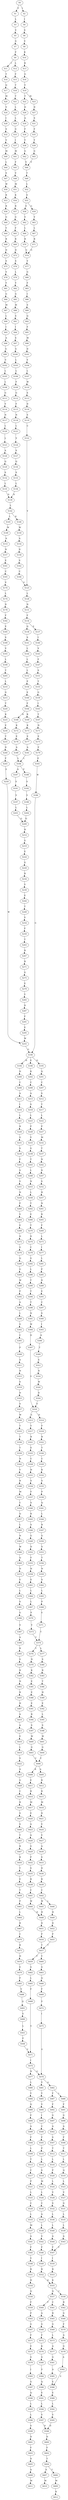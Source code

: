strict digraph  {
	S0 -> S1 [ label = V ];
	S0 -> S2 [ label = I ];
	S1 -> S3 [ label = L ];
	S2 -> S4 [ label = I ];
	S3 -> S5 [ label = V ];
	S4 -> S6 [ label = S ];
	S5 -> S7 [ label = G ];
	S6 -> S8 [ label = V ];
	S7 -> S9 [ label = F ];
	S8 -> S10 [ label = K ];
	S9 -> S11 [ label = I ];
	S9 -> S12 [ label = L ];
	S10 -> S13 [ label = R ];
	S11 -> S14 [ label = T ];
	S12 -> S15 [ label = F ];
	S13 -> S16 [ label = G ];
	S14 -> S17 [ label = Q ];
	S15 -> S18 [ label = T ];
	S16 -> S19 [ label = Y ];
	S17 -> S20 [ label = M ];
	S18 -> S21 [ label = T ];
	S19 -> S22 [ label = T ];
	S19 -> S23 [ label = M ];
	S20 -> S24 [ label = V ];
	S21 -> S25 [ label = L ];
	S22 -> S26 [ label = D ];
	S23 -> S27 [ label = D ];
	S24 -> S28 [ label = I ];
	S25 -> S29 [ label = L ];
	S26 -> S30 [ label = A ];
	S27 -> S31 [ label = S ];
	S28 -> S32 [ label = S ];
	S29 -> S33 [ label = G ];
	S30 -> S34 [ label = F ];
	S31 -> S35 [ label = F ];
	S32 -> S36 [ label = V ];
	S33 -> S37 [ label = I ];
	S34 -> S38 [ label = Y ];
	S35 -> S39 [ label = Y ];
	S36 -> S40 [ label = M ];
	S37 -> S41 [ label = M ];
	S38 -> S42 [ label = G ];
	S39 -> S43 [ label = G ];
	S40 -> S44 [ label = L ];
	S41 -> S45 [ label = F ];
	S42 -> S46 [ label = V ];
	S43 -> S46 [ label = V ];
	S44 -> S47 [ label = S ];
	S45 -> S48 [ label = V ];
	S46 -> S49 [ label = T ];
	S47 -> S50 [ label = W ];
	S48 -> S51 [ label = M ];
	S49 -> S52 [ label = L ];
	S50 -> S53 [ label = R ];
	S51 -> S54 [ label = K ];
	S52 -> S55 [ label = S ];
	S53 -> S56 [ label = R ];
	S54 -> S57 [ label = R ];
	S55 -> S58 [ label = S ];
	S55 -> S59 [ label = G ];
	S56 -> S60 [ label = G ];
	S57 -> S61 [ label = G ];
	S58 -> S62 [ label = V ];
	S59 -> S63 [ label = V ];
	S60 -> S64 [ label = Y ];
	S61 -> S65 [ label = F ];
	S62 -> S66 [ label = L ];
	S63 -> S67 [ label = L ];
	S64 -> S68 [ label = R ];
	S65 -> S69 [ label = R ];
	S66 -> S70 [ label = R ];
	S67 -> S71 [ label = R ];
	S68 -> S72 [ label = D ];
	S69 -> S73 [ label = D ];
	S70 -> S74 [ label = G ];
	S71 -> S74 [ label = G ];
	S72 -> S75 [ label = S ];
	S73 -> S76 [ label = S ];
	S74 -> S77 [ label = V ];
	S75 -> S78 [ label = V ];
	S76 -> S79 [ label = L ];
	S77 -> S80 [ label = G ];
	S78 -> S81 [ label = Y ];
	S79 -> S82 [ label = Y ];
	S80 -> S83 [ label = F ];
	S81 -> S84 [ label = G ];
	S82 -> S85 [ label = G ];
	S83 -> S86 [ label = I ];
	S84 -> S87 [ label = M ];
	S85 -> S88 [ label = M ];
	S86 -> S89 [ label = S ];
	S87 -> S90 [ label = L ];
	S88 -> S91 [ label = S ];
	S89 -> S92 [ label = Q ];
	S90 -> S93 [ label = I ];
	S91 -> S94 [ label = I ];
	S92 -> S95 [ label = F ];
	S93 -> S96 [ label = A ];
	S94 -> S97 [ label = S ];
	S95 -> S98 [ label = M ];
	S96 -> S99 [ label = G ];
	S97 -> S100 [ label = G ];
	S98 -> S101 [ label = D ];
	S99 -> S102 [ label = V ];
	S100 -> S103 [ label = L ];
	S101 -> S104 [ label = V ];
	S102 -> S105 [ label = L ];
	S103 -> S106 [ label = L ];
	S104 -> S107 [ label = L ];
	S105 -> S108 [ label = L ];
	S106 -> S109 [ label = F ];
	S107 -> S110 [ label = W ];
	S108 -> S111 [ label = G ];
	S109 -> S112 [ label = G ];
	S110 -> S113 [ label = S ];
	S111 -> S114 [ label = V ];
	S112 -> S115 [ label = F ];
	S113 -> S116 [ label = D ];
	S114 -> S117 [ label = N ];
	S115 -> S118 [ label = N ];
	S116 -> S119 [ label = S ];
	S117 -> S120 [ label = L ];
	S118 -> S121 [ label = L ];
	S119 -> S122 [ label = C ];
	S120 -> S123 [ label = L ];
	S121 -> S124 [ label = V ];
	S122 -> S125 [ label = V ];
	S123 -> S126 [ label = A ];
	S124 -> S127 [ label = S ];
	S125 -> S128 [ label = L ];
	S126 -> S129 [ label = Q ];
	S127 -> S130 [ label = Q ];
	S128 -> S131 [ label = N ];
	S129 -> S132 [ label = S ];
	S130 -> S133 [ label = S ];
	S131 -> S134 [ label = F ];
	S132 -> S135 [ label = L ];
	S133 -> S136 [ label = L ];
	S134 -> S137 [ label = E ];
	S134 -> S138 [ label = Q ];
	S135 -> S139 [ label = D ];
	S136 -> S139 [ label = D ];
	S137 -> S140 [ label = I ];
	S138 -> S141 [ label = S ];
	S139 -> S142 [ label = L ];
	S140 -> S143 [ label = V ];
	S141 -> S144 [ label = L ];
	S142 -> S145 [ label = L ];
	S142 -> S146 [ label = K ];
	S143 -> S147 [ label = F ];
	S144 -> S148 [ label = L ];
	S145 -> S149 [ label = W ];
	S146 -> S150 [ label = W ];
	S147 -> S151 [ label = S ];
	S148 -> S152 [ label = L ];
	S149 -> S153 [ label = A ];
	S150 -> S154 [ label = A ];
	S151 -> S155 [ label = T ];
	S152 -> S156 [ label = P ];
	S153 -> S157 [ label = N ];
	S154 -> S158 [ label = D ];
	S155 -> S159 [ label = G ];
	S156 -> S160 [ label = E ];
	S157 -> S161 [ label = E ];
	S158 -> S162 [ label = S ];
	S159 -> S163 [ label = I ];
	S160 -> S164 [ label = F ];
	S161 -> S165 [ label = C ];
	S162 -> S166 [ label = C ];
	S163 -> S167 [ label = T ];
	S164 -> S168 [ label = H ];
	S164 -> S169 [ label = R ];
	S165 -> S170 [ label = V ];
	S166 -> S125 [ label = V ];
	S167 -> S171 [ label = N ];
	S168 -> S172 [ label = K ];
	S169 -> S173 [ label = K ];
	S170 -> S174 [ label = L ];
	S171 -> S175 [ label = E ];
	S172 -> S176 [ label = E ];
	S173 -> S177 [ label = E ];
	S174 -> S178 [ label = D ];
	S175 -> S179 [ label = F ];
	S176 -> S180 [ label = A ];
	S177 -> S181 [ label = A ];
	S178 -> S182 [ label = F ];
	S179 -> S183 [ label = E ];
	S180 -> S184 [ label = L ];
	S181 -> S184 [ label = L ];
	S182 -> S185 [ label = E ];
	S183 -> S186 [ label = W ];
	S184 -> S187 [ label = A ];
	S184 -> S188 [ label = P ];
	S185 -> S189 [ label = S ];
	S186 -> S190 [ label = G ];
	S187 -> S191 [ label = V ];
	S188 -> S192 [ label = V ];
	S189 -> S193 [ label = V ];
	S190 -> S194 [ label = H ];
	S190 -> S195 [ label = D ];
	S190 -> S196 [ label = E ];
	S191 -> S197 [ label = V ];
	S192 -> S198 [ label = V ];
	S193 -> S199 [ label = L ];
	S194 -> S200 [ label = D ];
	S195 -> S201 [ label = Q ];
	S196 -> S202 [ label = K ];
	S197 -> S203 [ label = L ];
	S198 -> S204 [ label = L ];
	S199 -> S205 [ label = T ];
	S200 -> S206 [ label = C ];
	S201 -> S207 [ label = C ];
	S202 -> S208 [ label = C ];
	S203 -> S209 [ label = Q ];
	S204 -> S209 [ label = Q ];
	S205 -> S210 [ label = L ];
	S206 -> S211 [ label = A ];
	S207 -> S212 [ label = S ];
	S208 -> S213 [ label = A ];
	S209 -> S214 [ label = H ];
	S210 -> S215 [ label = G ];
	S211 -> S216 [ label = I ];
	S212 -> S217 [ label = T ];
	S213 -> S218 [ label = S ];
	S214 -> S219 [ label = G ];
	S215 -> S220 [ label = T ];
	S216 -> S221 [ label = L ];
	S217 -> S222 [ label = L ];
	S218 -> S223 [ label = L ];
	S219 -> S224 [ label = E ];
	S220 -> S225 [ label = K ];
	S221 -> S226 [ label = R ];
	S222 -> S227 [ label = P ];
	S223 -> S228 [ label = P ];
	S224 -> S229 [ label = G ];
	S225 -> S230 [ label = E ];
	S226 -> S231 [ label = G ];
	S227 -> S232 [ label = M ];
	S228 -> S233 [ label = V ];
	S229 -> S234 [ label = R ];
	S230 -> S235 [ label = T ];
	S231 -> S236 [ label = S ];
	S232 -> S237 [ label = T ];
	S233 -> S238 [ label = G ];
	S234 -> S239 [ label = V ];
	S235 -> S240 [ label = D ];
	S236 -> S241 [ label = F ];
	S237 -> S242 [ label = N ];
	S238 -> S243 [ label = T ];
	S239 -> S244 [ label = E ];
	S240 -> S245 [ label = F ];
	S241 -> S246 [ label = S ];
	S242 -> S247 [ label = D ];
	S243 -> S248 [ label = L ];
	S244 -> S249 [ label = T ];
	S245 -> S250 [ label = E ];
	S246 -> S251 [ label = V ];
	S247 -> S252 [ label = S ];
	S248 -> S253 [ label = N ];
	S249 -> S254 [ label = V ];
	S250 -> S255 [ label = W ];
	S251 -> S256 [ label = N ];
	S252 -> S257 [ label = H ];
	S253 -> S258 [ label = L ];
	S254 -> S259 [ label = F ];
	S255 -> S190 [ label = G ];
	S256 -> S260 [ label = P ];
	S257 -> S261 [ label = N ];
	S258 -> S262 [ label = T ];
	S259 -> S263 [ label = T ];
	S260 -> S264 [ label = V ];
	S261 -> S265 [ label = R ];
	S262 -> S266 [ label = E ];
	S263 -> S267 [ label = R ];
	S264 -> S268 [ label = E ];
	S265 -> S269 [ label = F ];
	S266 -> S270 [ label = T ];
	S267 -> S271 [ label = R ];
	S268 -> S272 [ label = D ];
	S269 -> S273 [ label = L ];
	S270 -> S274 [ label = D ];
	S271 -> S275 [ label = G ];
	S272 -> S276 [ label = G ];
	S273 -> S277 [ label = I ];
	S274 -> S278 [ label = C ];
	S275 -> S279 [ label = E ];
	S276 -> S280 [ label = Q ];
	S277 -> S281 [ label = L ];
	S278 -> S282 [ label = G ];
	S279 -> S283 [ label = Y ];
	S280 -> S284 [ label = G ];
	S281 -> S285 [ label = P ];
	S282 -> S286 [ label = L ];
	S283 -> S287 [ label = D ];
	S284 -> S288 [ label = W ];
	S285 -> S289 [ label = D ];
	S286 -> S290 [ label = T ];
	S287 -> S291 [ label = F ];
	S288 -> S292 [ label = P ];
	S289 -> S293 [ label = E ];
	S290 -> S294 [ label = T ];
	S291 -> S295 [ label = E ];
	S292 -> S296 [ label = A ];
	S293 -> S297 [ label = C ];
	S294 -> S298 [ label = T ];
	S295 -> S255 [ label = W ];
	S296 -> S299 [ label = L ];
	S297 -> S300 [ label = S ];
	S298 -> S301 [ label = N ];
	S299 -> S302 [ label = G ];
	S300 -> S303 [ label = I ];
	S301 -> S304 [ label = W ];
	S302 -> S305 [ label = C ];
	S303 -> S306 [ label = A ];
	S304 -> S307 [ label = D ];
	S305 -> S308 [ label = P ];
	S306 -> S309 [ label = T ];
	S307 -> S310 [ label = V ];
	S308 -> S311 [ label = A ];
	S309 -> S312 [ label = S ];
	S310 -> S313 [ label = A ];
	S310 -> S314 [ label = D ];
	S311 -> S315 [ label = N ];
	S312 -> S316 [ label = N ];
	S313 -> S317 [ label = Y ];
	S314 -> S318 [ label = F ];
	S315 -> S319 [ label = S ];
	S316 -> S320 [ label = W ];
	S317 -> S321 [ label = R ];
	S318 -> S322 [ label = R ];
	S319 -> S323 [ label = D ];
	S320 -> S324 [ label = D ];
	S321 -> S325 [ label = E ];
	S322 -> S326 [ label = T ];
	S323 -> S327 [ label = S ];
	S324 -> S310 [ label = V ];
	S325 -> S328 [ label = C ];
	S326 -> S329 [ label = C ];
	S327 -> S330 [ label = W ];
	S328 -> S331 [ label = H ];
	S329 -> S332 [ label = K ];
	S330 -> S333 [ label = T ];
	S331 -> S334 [ label = S ];
	S332 -> S335 [ label = S ];
	S333 -> S336 [ label = T ];
	S334 -> S337 [ label = F ];
	S335 -> S338 [ label = P ];
	S336 -> S339 [ label = T ];
	S337 -> S340 [ label = S ];
	S338 -> S341 [ label = Q ];
	S339 -> S342 [ label = N ];
	S340 -> S343 [ label = K ];
	S341 -> S344 [ label = L ];
	S342 -> S345 [ label = V ];
	S343 -> S346 [ label = S ];
	S344 -> S347 [ label = R ];
	S345 -> S348 [ label = R ];
	S346 -> S349 [ label = G ];
	S347 -> S350 [ label = G ];
	S348 -> S351 [ label = M ];
	S349 -> S352 [ label = D ];
	S350 -> S353 [ label = S ];
	S351 -> S354 [ label = C ];
	S352 -> S355 [ label = F ];
	S353 -> S356 [ label = T ];
	S354 -> S357 [ label = Q ];
	S355 -> S358 [ label = H ];
	S356 -> S359 [ label = N ];
	S357 -> S360 [ label = L ];
	S358 -> S361 [ label = E ];
	S359 -> S362 [ label = S ];
	S360 -> S363 [ label = N ];
	S361 -> S364 [ label = L ];
	S362 -> S365 [ label = L ];
	S363 -> S366 [ label = W ];
	S364 -> S367 [ label = L ];
	S365 -> S368 [ label = P ];
	S366 -> S369 [ label = Q ];
	S367 -> S370 [ label = P ];
	S368 -> S371 [ label = V ];
	S369 -> S372 [ label = D ];
	S370 -> S373 [ label = V ];
	S371 -> S374 [ label = T ];
	S372 -> S375 [ label = E ];
	S373 -> S374 [ label = T ];
	S374 -> S376 [ label = Y ];
	S374 -> S377 [ label = L ];
	S375 -> S378 [ label = L ];
	S376 -> S379 [ label = N ];
	S377 -> S380 [ label = S ];
	S378 -> S381 [ label = S ];
	S379 -> S382 [ label = K ];
	S380 -> S383 [ label = R ];
	S381 -> S384 [ label = G ];
	S382 -> S385 [ label = E ];
	S383 -> S386 [ label = T ];
	S384 -> S387 [ label = S ];
	S385 -> S388 [ label = E ];
	S386 -> S389 [ label = H ];
	S387 -> S390 [ label = A ];
	S388 -> S391 [ label = E ];
	S389 -> S392 [ label = E ];
	S390 -> S393 [ label = R ];
	S391 -> S394 [ label = R ];
	S392 -> S395 [ label = L ];
	S393 -> S396 [ label = S ];
	S394 -> S397 [ label = S ];
	S395 -> S398 [ label = S ];
	S396 -> S399 [ label = R ];
	S397 -> S400 [ label = W ];
	S398 -> S401 [ label = W ];
	S399 -> S402 [ label = N ];
	S400 -> S403 [ label = G ];
	S401 -> S404 [ label = G ];
	S402 -> S405 [ label = R ];
	S403 -> S406 [ label = C ];
	S404 -> S406 [ label = C ];
	S405 -> S407 [ label = H ];
	S406 -> S408 [ label = K ];
	S406 -> S409 [ label = A ];
	S407 -> S410 [ label = A ];
	S408 -> S411 [ label = E ];
	S409 -> S412 [ label = R ];
	S410 -> S413 [ label = A ];
	S411 -> S414 [ label = R ];
	S412 -> S415 [ label = R ];
	S413 -> S416 [ label = E ];
	S414 -> S417 [ label = M ];
	S415 -> S418 [ label = M ];
	S416 -> S419 [ label = L ];
	S417 -> S420 [ label = E ];
	S418 -> S421 [ label = D ];
	S419 -> S422 [ label = S ];
	S420 -> S423 [ label = A ];
	S421 -> S424 [ label = V ];
	S422 -> S425 [ label = A ];
	S423 -> S426 [ label = A ];
	S424 -> S427 [ label = V ];
	S425 -> S428 [ label = G ];
	S426 -> S429 [ label = G ];
	S427 -> S430 [ label = A ];
	S428 -> S431 [ label = C ];
	S429 -> S432 [ label = P ];
	S430 -> S433 [ label = S ];
	S431 -> S434 [ label = R ];
	S432 -> S435 [ label = S ];
	S433 -> S436 [ label = D ];
	S434 -> S437 [ label = S ];
	S435 -> S438 [ label = R ];
	S436 -> S439 [ label = R ];
	S437 -> S440 [ label = S ];
	S438 -> S441 [ label = C ];
	S439 -> S442 [ label = C ];
	S440 -> S443 [ label = T ];
	S441 -> S444 [ label = W ];
	S442 -> S445 [ label = W ];
	S442 -> S446 [ label = L ];
	S443 -> S447 [ label = R ];
	S444 -> S448 [ label = H ];
	S445 -> S448 [ label = H ];
	S446 -> S449 [ label = H ];
	S447 -> S450 [ label = R ];
	S448 -> S451 [ label = D ];
	S449 -> S452 [ label = D ];
	S450 -> S453 [ label = T ];
	S451 -> S454 [ label = P ];
	S452 -> S455 [ label = P ];
	S453 -> S456 [ label = E ];
	S454 -> S457 [ label = T ];
	S455 -> S457 [ label = T ];
	S456 -> S458 [ label = T ];
	S457 -> S459 [ label = F ];
	S457 -> S460 [ label = Y ];
	S458 -> S461 [ label = P ];
	S459 -> S462 [ label = G ];
	S460 -> S463 [ label = G ];
	S461 -> S464 [ label = L ];
	S462 -> S465 [ label = L ];
	S463 -> S466 [ label = Q ];
	S464 -> S467 [ label = R ];
	S465 -> S468 [ label = F ];
	S466 -> S469 [ label = F ];
	S467 -> S470 [ label = C ];
	S468 -> S471 [ label = V ];
	S469 -> S472 [ label = V ];
	S470 -> S473 [ label = R ];
	S471 -> S474 [ label = I ];
	S472 -> S475 [ label = I ];
	S473 -> S476 [ label = H ];
	S474 -> S477 [ label = N ];
	S474 -> S478 [ label = G ];
	S475 -> S478 [ label = G ];
	S476 -> S479 [ label = E ];
	S477 -> S480 [ label = L ];
	S478 -> S481 [ label = V ];
	S478 -> S482 [ label = A ];
	S479 -> S483 [ label = P ];
	S480 -> S484 [ label = Y ];
	S481 -> S485 [ label = Y ];
	S482 -> S486 [ label = L ];
	S482 -> S487 [ label = F ];
	S483 -> S488 [ label = V ];
	S484 -> S489 [ label = Q ];
	S485 -> S490 [ label = V ];
	S486 -> S491 [ label = F ];
	S487 -> S492 [ label = F ];
	S488 -> S493 [ label = Q ];
	S489 -> S494 [ label = F ];
	S490 -> S495 [ label = I ];
	S491 -> S496 [ label = G ];
	S492 -> S497 [ label = G ];
	S493 -> S498 [ label = G ];
	S494 -> S499 [ label = A ];
	S495 -> S500 [ label = C ];
	S496 -> S501 [ label = A ];
	S497 -> S502 [ label = A ];
	S498 -> S503 [ label = L ];
	S499 -> S504 [ label = F ];
	S500 -> S505 [ label = F ];
	S501 -> S506 [ label = F ];
	S502 -> S507 [ label = S ];
	S503 -> S508 [ label = F ];
	S504 -> S509 [ label = L ];
	S505 -> S510 [ label = P ];
	S506 -> S511 [ label = T ];
	S507 -> S512 [ label = T ];
	S508 -> S471 [ label = V ];
	S509 -> S513 [ label = T ];
	S510 -> S514 [ label = L ];
	S511 -> S515 [ label = L ];
	S512 -> S516 [ label = L ];
	S513 -> S517 [ label = C ];
	S514 -> S518 [ label = S ];
	S515 -> S519 [ label = Q ];
	S516 -> S520 [ label = P ];
	S517 -> S521 [ label = P ];
	S518 -> S522 [ label = M ];
	S519 -> S523 [ label = L ];
	S520 -> S524 [ label = L ];
	S521 -> S525 [ label = L ];
	S522 -> S526 [ label = L ];
	S523 -> S527 [ label = V ];
	S524 -> S528 [ label = V ];
	S525 -> S529 [ label = C ];
	S526 -> S530 [ label = C ];
	S527 -> S531 [ label = G ];
	S528 -> S532 [ label = S ];
	S529 -> S533 [ label = L ];
	S530 -> S534 [ label = A ];
	S531 -> S535 [ label = L ];
	S532 -> S536 [ label = L ];
	S533 -> S537 [ label = M ];
	S534 -> S538 [ label = L ];
	S535 -> S539 [ label = L ];
	S536 -> S540 [ label = L ];
	S537 -> S541 [ label = A ];
	S538 -> S542 [ label = V ];
	S539 -> S543 [ label = A ];
	S540 -> S544 [ label = A ];
	S541 -> S545 [ label = F ];
	S542 -> S546 [ label = F ];
	S543 -> S547 [ label = F ];
	S544 -> S547 [ label = F ];
	S545 -> S548 [ label = V ];
	S546 -> S549 [ label = I ];
	S547 -> S550 [ label = I ];
	S548 -> S551 [ label = R ];
	S549 -> S552 [ label = R ];
	S550 -> S553 [ label = R ];
	S551 -> S554 [ label = H ];
	S552 -> S555 [ label = K ];
	S553 -> S555 [ label = K ];
	S554 -> S556 [ label = Q ];
	S555 -> S557 [ label = Q ];
	S555 -> S558 [ label = C ];
	S556 -> S559 [ label = F ];
	S557 -> S560 [ label = F ];
	S557 -> S561 [ label = C ];
	S558 -> S562 [ label = R ];
	S559 -> S563 [ label = P ];
	S560 -> S564 [ label = A ];
	S561 -> S565 [ label = R ];
	S562 -> S566 [ label = G ];
	S563 -> S567 [ label = G ];
	S564 -> S568 [ label = G ];
	S565 -> S569 [ label = G ];
	S566 -> S570 [ label = F ];
	S567 -> S571 [ label = F ];
	S568 -> S572 [ label = F ];
	S569 -> S573 [ label = L ];
	S570 -> S574 [ label = A ];
	S571 -> S575 [ label = E ];
	S572 -> S576 [ label = K ];
	S573 -> S577 [ label = A ];
	S574 -> S578 [ label = G ];
	S575 -> S579 [ label = G ];
	S576 -> S580 [ label = G ];
	S577 -> S581 [ label = G ];
	S578 -> S582 [ label = A ];
	S579 -> S583 [ label = I ];
	S580 -> S584 [ label = V ];
	S581 -> S585 [ label = A ];
	S582 -> S586 [ label = E ];
	S583 -> S587 [ label = G ];
	S584 -> S588 [ label = Q ];
	S585 -> S586 [ label = E ];
	S586 -> S589 [ label = E ];
	S587 -> S590 [ label = Q ];
	S588 -> S591 [ label = E ];
	S589 -> S592 [ label = L ];
	S590 -> S593 [ label = L ];
	S591 -> S594 [ label = L ];
	S592 -> S595 [ label = V ];
	S593 -> S596 [ label = L ];
	S594 -> S597 [ label = V ];
	S595 -> S598 [ label = D ];
	S596 -> S599 [ label = S ];
	S597 -> S598 [ label = D ];
	S598 -> S600 [ label = D ];
	S599 -> S601 [ label = D ];
	S600 -> S602 [ label = F ];
	S601 -> S603 [ label = F ];
	S602 -> S604 [ label = T ];
	S603 -> S605 [ label = D ];
	S604 -> S606 [ label = T ];
	S604 -> S607 [ label = A ];
	S605 -> S608 [ label = A ];
	S606 -> S609 [ label = M ];
	S607 -> S610 [ label = M ];
	S608 -> S611 [ label = M ];
	S609 -> S612 [ label = K ];
}
